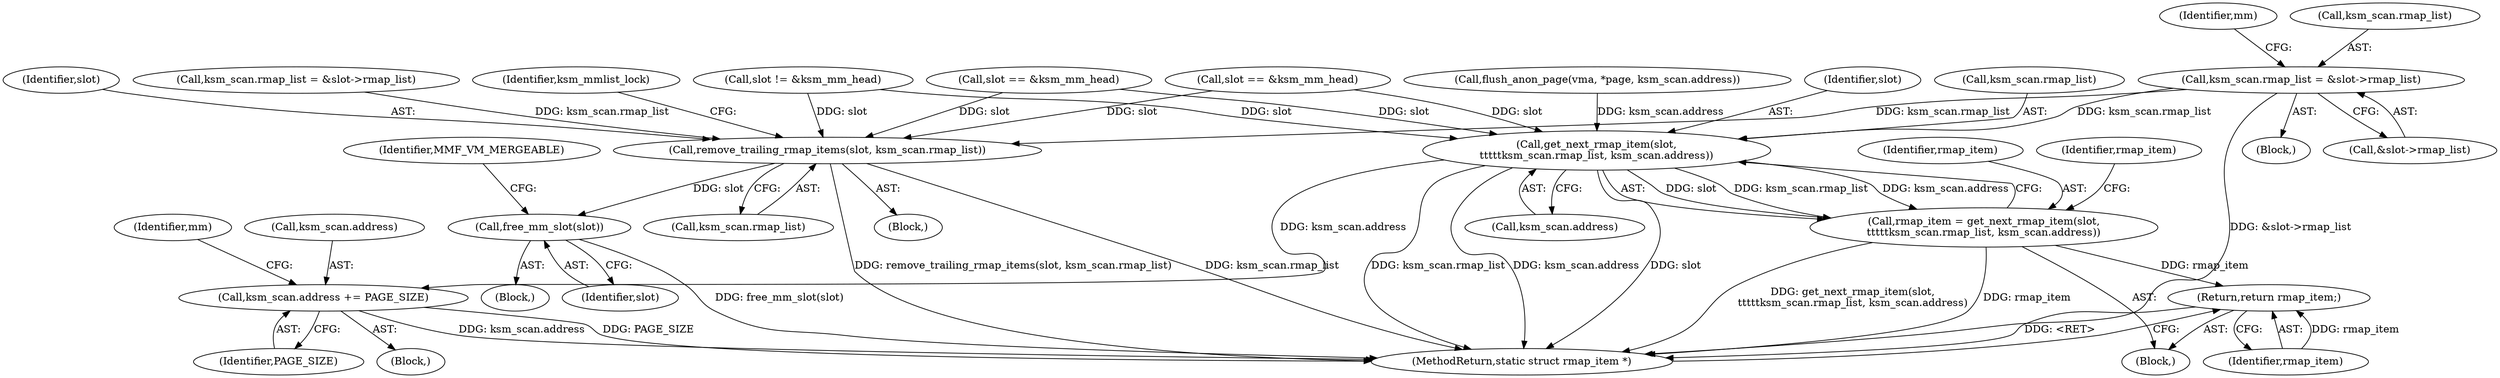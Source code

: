 digraph "0_linux_2b472611a32a72f4a118c069c2d62a1a3f087afd@pointer" {
"1000159" [label="(Call,ksm_scan.rmap_list = &slot->rmap_list)"];
"1000289" [label="(Call,get_next_rmap_item(slot,\n\t\t\t\t\tksm_scan.rmap_list, ksm_scan.address))"];
"1000287" [label="(Call,rmap_item = get_next_rmap_item(slot,\n\t\t\t\t\tksm_scan.rmap_list, ksm_scan.address))"];
"1000322" [label="(Return,return rmap_item;)"];
"1000308" [label="(Call,ksm_scan.address += PAGE_SIZE)"];
"1000350" [label="(Call,remove_trailing_rmap_items(slot, ksm_scan.rmap_list))"];
"1000378" [label="(Call,free_mm_slot(slot))"];
"1000294" [label="(Call,ksm_scan.address)"];
"1000288" [label="(Identifier,rmap_item)"];
"1000299" [label="(Block,)"];
"1000409" [label="(Call,slot != &ksm_mm_head)"];
"1000289" [label="(Call,get_next_rmap_item(slot,\n\t\t\t\t\tksm_scan.rmap_list, ksm_scan.address))"];
"1000378" [label="(Call,free_mm_slot(slot))"];
"1000291" [label="(Call,ksm_scan.rmap_list)"];
"1000168" [label="(Identifier,mm)"];
"1000277" [label="(Call,flush_anon_page(vma, *page, ksm_scan.address))"];
"1000420" [label="(MethodReturn,static struct rmap_item *)"];
"1000309" [label="(Call,ksm_scan.address)"];
"1000342" [label="(Call,ksm_scan.rmap_list = &slot->rmap_list)"];
"1000381" [label="(Identifier,MMF_VM_MERGEABLE)"];
"1000159" [label="(Call,ksm_scan.rmap_list = &slot->rmap_list)"];
"1000357" [label="(Identifier,ksm_mmlist_lock)"];
"1000126" [label="(Call,slot == &ksm_mm_head)"];
"1000130" [label="(Block,)"];
"1000364" [label="(Block,)"];
"1000107" [label="(Block,)"];
"1000379" [label="(Identifier,slot)"];
"1000290" [label="(Identifier,slot)"];
"1000351" [label="(Identifier,slot)"];
"1000323" [label="(Identifier,rmap_item)"];
"1000352" [label="(Call,ksm_scan.rmap_list)"];
"1000298" [label="(Identifier,rmap_item)"];
"1000163" [label="(Call,&slot->rmap_list)"];
"1000312" [label="(Identifier,PAGE_SIZE)"];
"1000350" [label="(Call,remove_trailing_rmap_items(slot, ksm_scan.rmap_list))"];
"1000287" [label="(Call,rmap_item = get_next_rmap_item(slot,\n\t\t\t\t\tksm_scan.rmap_list, ksm_scan.address))"];
"1000308" [label="(Call,ksm_scan.address += PAGE_SIZE)"];
"1000160" [label="(Call,ksm_scan.rmap_list)"];
"1000147" [label="(Call,slot == &ksm_mm_head)"];
"1000322" [label="(Return,return rmap_item;)"];
"1000276" [label="(Block,)"];
"1000320" [label="(Identifier,mm)"];
"1000159" -> "1000130"  [label="AST: "];
"1000159" -> "1000163"  [label="CFG: "];
"1000160" -> "1000159"  [label="AST: "];
"1000163" -> "1000159"  [label="AST: "];
"1000168" -> "1000159"  [label="CFG: "];
"1000159" -> "1000420"  [label="DDG: &slot->rmap_list"];
"1000159" -> "1000289"  [label="DDG: ksm_scan.rmap_list"];
"1000159" -> "1000350"  [label="DDG: ksm_scan.rmap_list"];
"1000289" -> "1000287"  [label="AST: "];
"1000289" -> "1000294"  [label="CFG: "];
"1000290" -> "1000289"  [label="AST: "];
"1000291" -> "1000289"  [label="AST: "];
"1000294" -> "1000289"  [label="AST: "];
"1000287" -> "1000289"  [label="CFG: "];
"1000289" -> "1000420"  [label="DDG: ksm_scan.rmap_list"];
"1000289" -> "1000420"  [label="DDG: ksm_scan.address"];
"1000289" -> "1000420"  [label="DDG: slot"];
"1000289" -> "1000287"  [label="DDG: slot"];
"1000289" -> "1000287"  [label="DDG: ksm_scan.rmap_list"];
"1000289" -> "1000287"  [label="DDG: ksm_scan.address"];
"1000147" -> "1000289"  [label="DDG: slot"];
"1000126" -> "1000289"  [label="DDG: slot"];
"1000409" -> "1000289"  [label="DDG: slot"];
"1000277" -> "1000289"  [label="DDG: ksm_scan.address"];
"1000289" -> "1000308"  [label="DDG: ksm_scan.address"];
"1000287" -> "1000276"  [label="AST: "];
"1000288" -> "1000287"  [label="AST: "];
"1000298" -> "1000287"  [label="CFG: "];
"1000287" -> "1000420"  [label="DDG: get_next_rmap_item(slot,\n\t\t\t\t\tksm_scan.rmap_list, ksm_scan.address)"];
"1000287" -> "1000420"  [label="DDG: rmap_item"];
"1000287" -> "1000322"  [label="DDG: rmap_item"];
"1000322" -> "1000276"  [label="AST: "];
"1000322" -> "1000323"  [label="CFG: "];
"1000323" -> "1000322"  [label="AST: "];
"1000420" -> "1000322"  [label="CFG: "];
"1000322" -> "1000420"  [label="DDG: <RET>"];
"1000323" -> "1000322"  [label="DDG: rmap_item"];
"1000308" -> "1000299"  [label="AST: "];
"1000308" -> "1000312"  [label="CFG: "];
"1000309" -> "1000308"  [label="AST: "];
"1000312" -> "1000308"  [label="AST: "];
"1000320" -> "1000308"  [label="CFG: "];
"1000308" -> "1000420"  [label="DDG: ksm_scan.address"];
"1000308" -> "1000420"  [label="DDG: PAGE_SIZE"];
"1000350" -> "1000107"  [label="AST: "];
"1000350" -> "1000352"  [label="CFG: "];
"1000351" -> "1000350"  [label="AST: "];
"1000352" -> "1000350"  [label="AST: "];
"1000357" -> "1000350"  [label="CFG: "];
"1000350" -> "1000420"  [label="DDG: remove_trailing_rmap_items(slot, ksm_scan.rmap_list)"];
"1000350" -> "1000420"  [label="DDG: ksm_scan.rmap_list"];
"1000147" -> "1000350"  [label="DDG: slot"];
"1000126" -> "1000350"  [label="DDG: slot"];
"1000409" -> "1000350"  [label="DDG: slot"];
"1000342" -> "1000350"  [label="DDG: ksm_scan.rmap_list"];
"1000350" -> "1000378"  [label="DDG: slot"];
"1000378" -> "1000364"  [label="AST: "];
"1000378" -> "1000379"  [label="CFG: "];
"1000379" -> "1000378"  [label="AST: "];
"1000381" -> "1000378"  [label="CFG: "];
"1000378" -> "1000420"  [label="DDG: free_mm_slot(slot)"];
}
